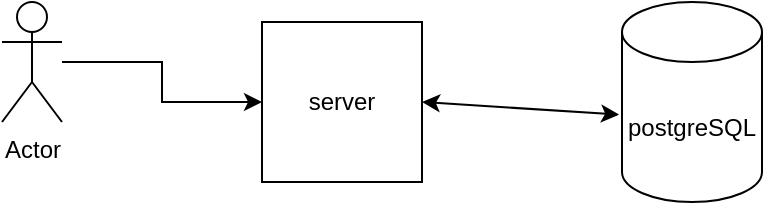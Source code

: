 <mxfile version="24.7.4">
  <diagram name="Page-1" id="G6OOkFjqG4aAMeKWmwRF">
    <mxGraphModel dx="529" dy="297" grid="1" gridSize="10" guides="1" tooltips="1" connect="1" arrows="1" fold="1" page="1" pageScale="1" pageWidth="850" pageHeight="1100" math="0" shadow="0">
      <root>
        <mxCell id="0" />
        <mxCell id="1" parent="0" />
        <mxCell id="3MP7k1bn0XeVjhgAdqoI-5" style="edgeStyle=orthogonalEdgeStyle;rounded=0;orthogonalLoop=1;jettySize=auto;html=1;" edge="1" parent="1" source="3MP7k1bn0XeVjhgAdqoI-4" target="3MP7k1bn0XeVjhgAdqoI-6">
          <mxGeometry relative="1" as="geometry">
            <mxPoint x="220" y="160" as="targetPoint" />
          </mxGeometry>
        </mxCell>
        <mxCell id="3MP7k1bn0XeVjhgAdqoI-4" value="Actor" style="shape=umlActor;verticalLabelPosition=bottom;verticalAlign=top;html=1;outlineConnect=0;" vertex="1" parent="1">
          <mxGeometry x="210" y="240" width="30" height="60" as="geometry" />
        </mxCell>
        <mxCell id="3MP7k1bn0XeVjhgAdqoI-6" value="server" style="whiteSpace=wrap;html=1;aspect=fixed;" vertex="1" parent="1">
          <mxGeometry x="340" y="250" width="80" height="80" as="geometry" />
        </mxCell>
        <mxCell id="3MP7k1bn0XeVjhgAdqoI-10" value="postgreSQL" style="shape=cylinder3;whiteSpace=wrap;html=1;boundedLbl=1;backgroundOutline=1;size=15;" vertex="1" parent="1">
          <mxGeometry x="520" y="240" width="70" height="100" as="geometry" />
        </mxCell>
        <mxCell id="3MP7k1bn0XeVjhgAdqoI-32" value="" style="endArrow=classic;startArrow=classic;html=1;rounded=0;exitX=1;exitY=0.5;exitDx=0;exitDy=0;entryX=-0.021;entryY=0.563;entryDx=0;entryDy=0;entryPerimeter=0;" edge="1" parent="1" source="3MP7k1bn0XeVjhgAdqoI-6" target="3MP7k1bn0XeVjhgAdqoI-10">
          <mxGeometry width="50" height="50" relative="1" as="geometry">
            <mxPoint x="450" y="250" as="sourcePoint" />
            <mxPoint x="500" y="200" as="targetPoint" />
          </mxGeometry>
        </mxCell>
      </root>
    </mxGraphModel>
  </diagram>
</mxfile>
